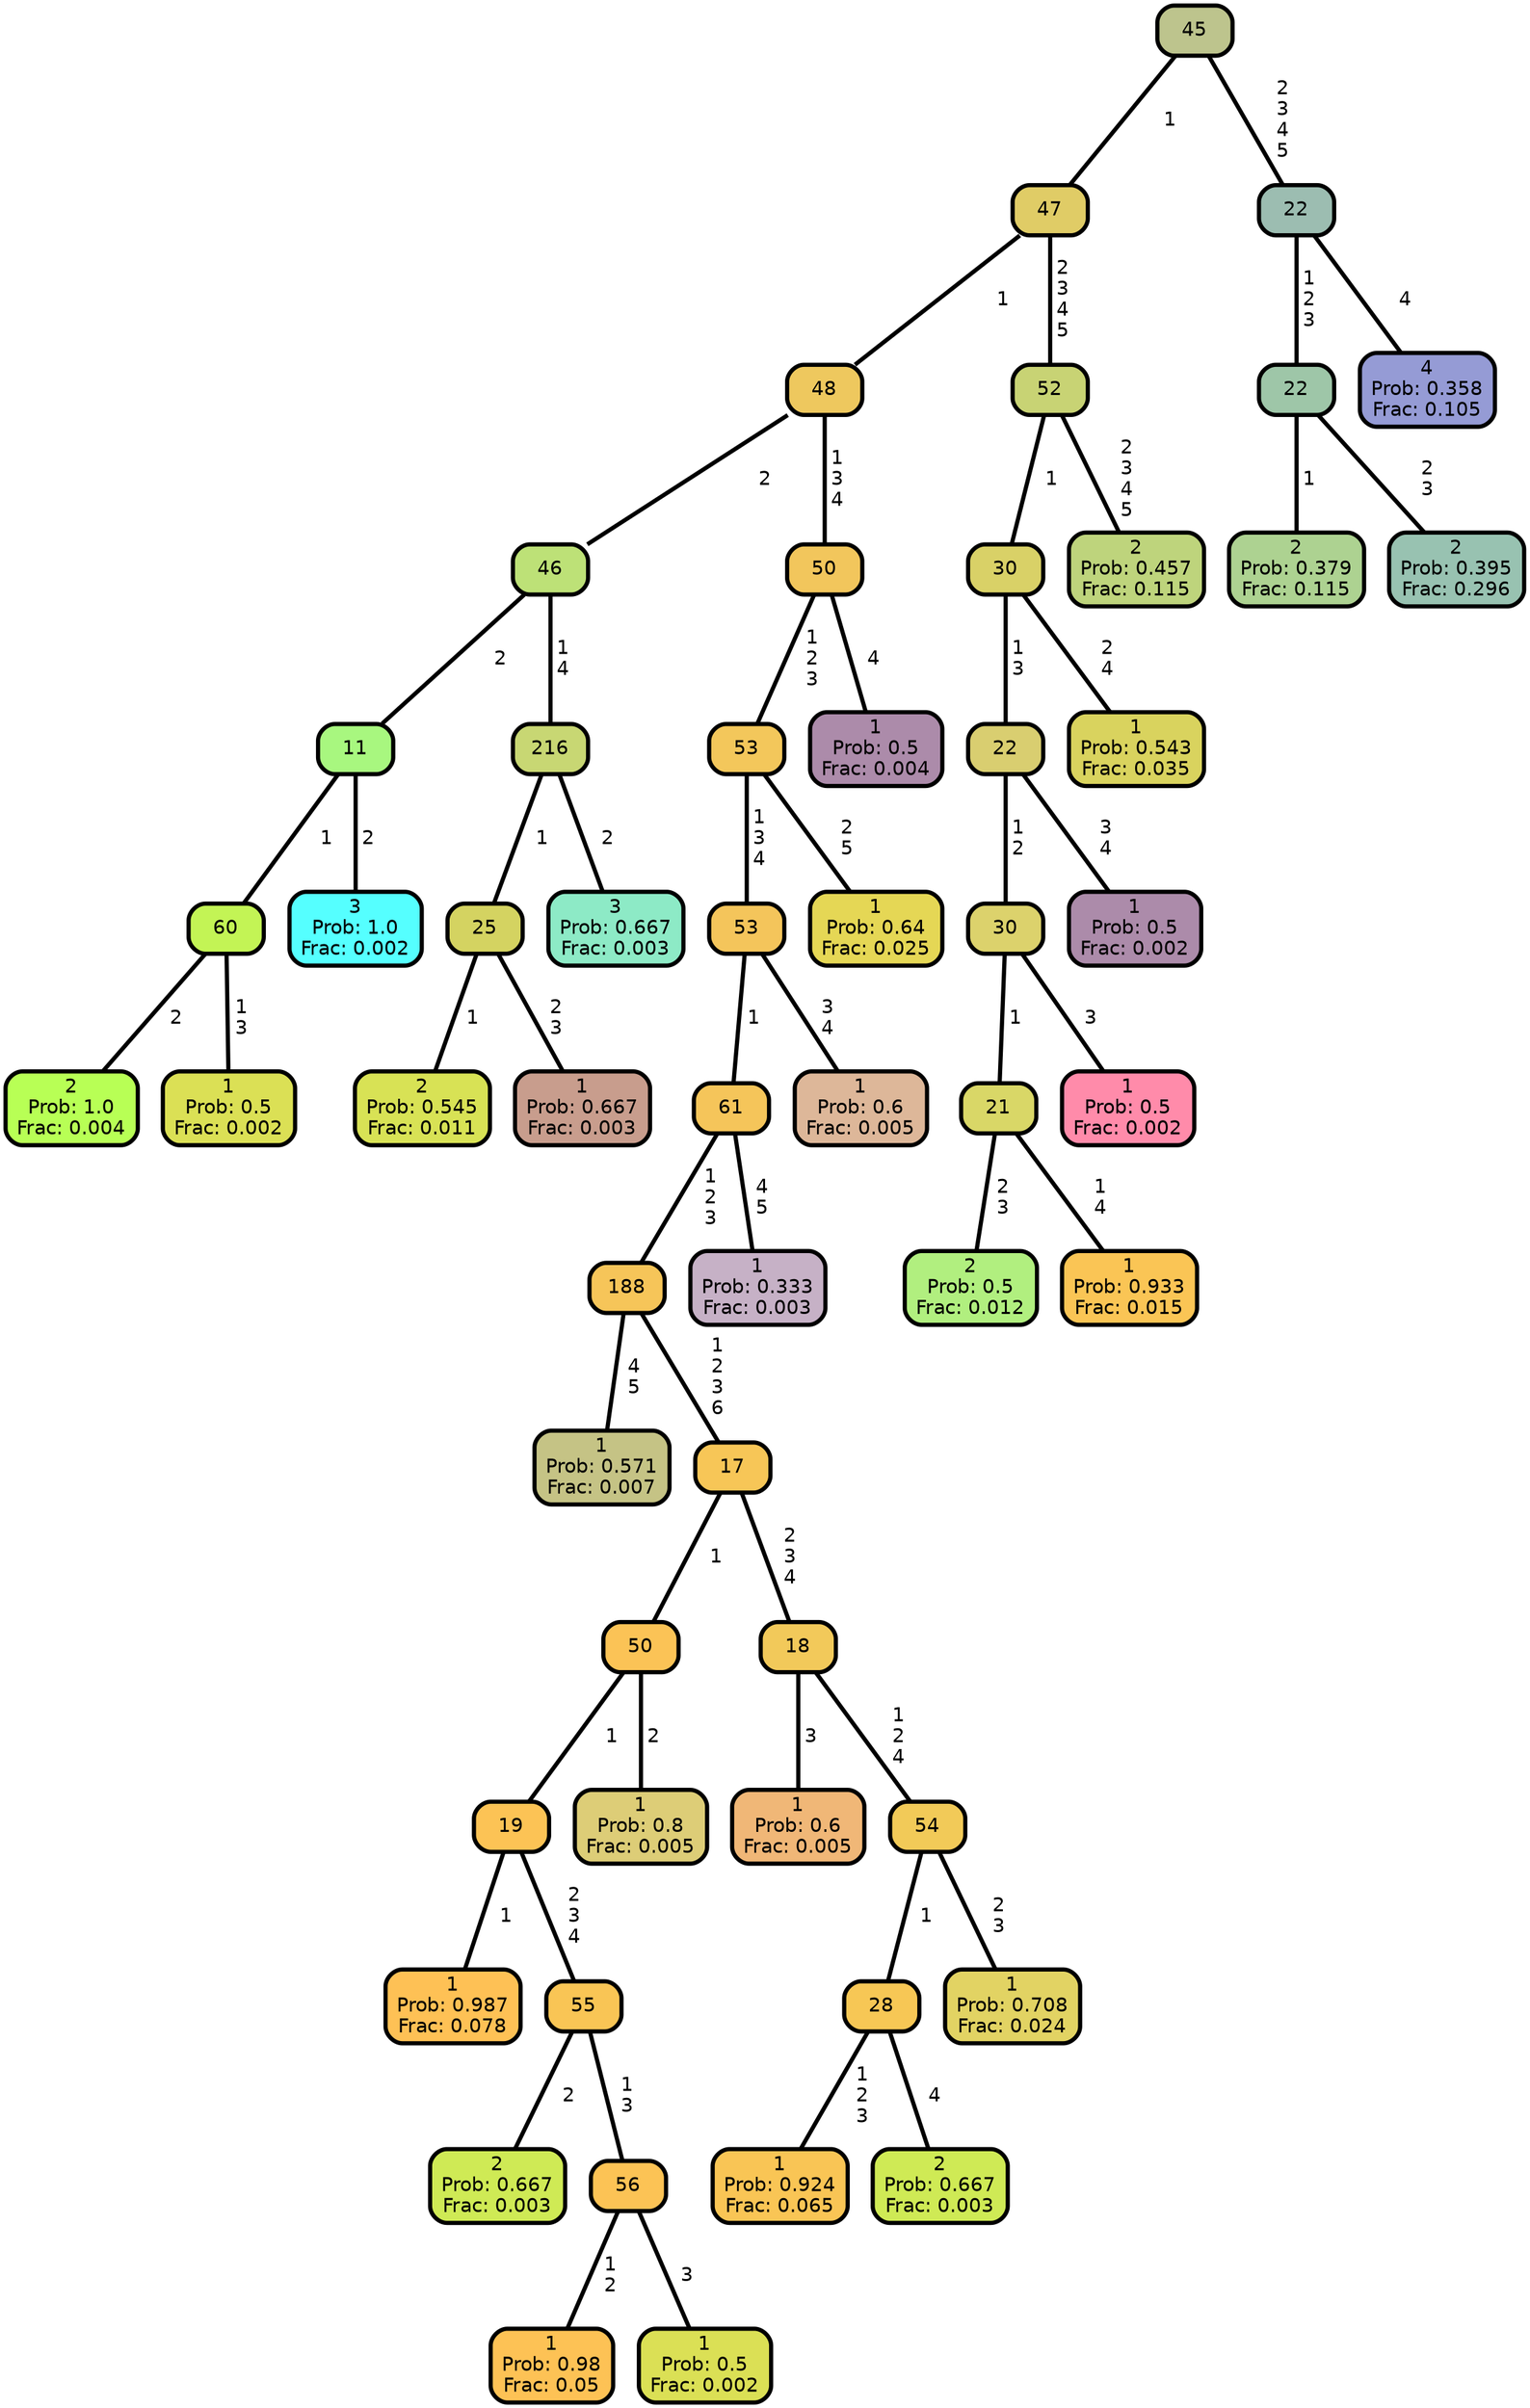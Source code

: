 graph Tree {
node [shape=box, style="filled, rounded",color="black",penwidth="3",fontcolor="black",                 fontname=helvetica] ;
graph [ranksep="0 equally", splines=straight,                 bgcolor=transparent, dpi=200] ;
edge [fontname=helvetica, color=black] ;
0 [label="2
Prob: 1.0
Frac: 0.004", fillcolor="#b8ff55"] ;
1 [label="60", fillcolor="#c3f455"] ;
2 [label="1
Prob: 0.5
Frac: 0.002", fillcolor="#dbe055"] ;
3 [label="11", fillcolor="#a8f77f"] ;
4 [label="3
Prob: 1.0
Frac: 0.002", fillcolor="#55ffff"] ;
5 [label="46", fillcolor="#bde177"] ;
6 [label="2
Prob: 0.545
Frac: 0.011", fillcolor="#d8e255"] ;
7 [label="25", fillcolor="#d4d361"] ;
8 [label="1
Prob: 0.667
Frac: 0.003", fillcolor="#c89d8d"] ;
9 [label="216", fillcolor="#c8d773"] ;
10 [label="3
Prob: 0.667
Frac: 0.003", fillcolor="#8deac6"] ;
11 [label="48", fillcolor="#eec85e"] ;
12 [label="1
Prob: 0.571
Frac: 0.007", fillcolor="#c5c385"] ;
13 [label="188", fillcolor="#f6c559"] ;
14 [label="1
Prob: 0.987
Frac: 0.078", fillcolor="#fec155"] ;
15 [label="19", fillcolor="#fcc355"] ;
16 [label="2
Prob: 0.667
Frac: 0.003", fillcolor="#cfea55"] ;
17 [label="55", fillcolor="#f9c555"] ;
18 [label="1
Prob: 0.98
Frac: 0.05", fillcolor="#fdc255"] ;
19 [label="56", fillcolor="#fcc355"] ;
20 [label="1
Prob: 0.5
Frac: 0.002", fillcolor="#dbe055"] ;
21 [label="50", fillcolor="#fbc356"] ;
22 [label="1
Prob: 0.8
Frac: 0.005", fillcolor="#ddcd77"] ;
23 [label="17", fillcolor="#f7c657"] ;
24 [label="1
Prob: 0.6
Frac: 0.005", fillcolor="#f0b777"] ;
25 [label="18", fillcolor="#f2c95a"] ;
26 [label="1
Prob: 0.924
Frac: 0.065", fillcolor="#f9c555"] ;
27 [label="28", fillcolor="#f7c755"] ;
28 [label="2
Prob: 0.667
Frac: 0.003", fillcolor="#cfea55"] ;
29 [label="54", fillcolor="#f2ca58"] ;
30 [label="1
Prob: 0.708
Frac: 0.024", fillcolor="#e2d363"] ;
31 [label="61", fillcolor="#f5c55a"] ;
32 [label="1
Prob: 0.333
Frac: 0.003", fillcolor="#c6b1c6"] ;
33 [label="53", fillcolor="#f4c55b"] ;
34 [label="1
Prob: 0.6
Frac: 0.005", fillcolor="#ddb799"] ;
35 [label="53", fillcolor="#f3c75b"] ;
36 [label="1
Prob: 0.64
Frac: 0.025", fillcolor="#e5d755"] ;
37 [label="50", fillcolor="#f2c65c"] ;
38 [label="1
Prob: 0.5
Frac: 0.004", fillcolor="#ac8baa"] ;
39 [label="47", fillcolor="#e0cc66"] ;
40 [label="2
Prob: 0.5
Frac: 0.012", fillcolor="#b1ef7f"] ;
41 [label="21", fillcolor="#d9d767"] ;
42 [label="1
Prob: 0.933
Frac: 0.015", fillcolor="#fac555"] ;
43 [label="30", fillcolor="#dcd26c"] ;
44 [label="1
Prob: 0.5
Frac: 0.002", fillcolor="#ff8baa"] ;
45 [label="22", fillcolor="#d9ce70"] ;
46 [label="1
Prob: 0.5
Frac: 0.002", fillcolor="#ac8baa"] ;
47 [label="30", fillcolor="#d9d167"] ;
48 [label="1
Prob: 0.543
Frac: 0.035", fillcolor="#d9d35e"] ;
49 [label="52", fillcolor="#c8d374"] ;
50 [label="2
Prob: 0.457
Frac: 0.115", fillcolor="#bed47c"] ;
51 [label="45", fillcolor="#bdc48d"] ;
52 [label="2
Prob: 0.379
Frac: 0.115", fillcolor="#add291"] ;
53 [label="22", fillcolor="#9ec6a8"] ;
54 [label="2
Prob: 0.395
Frac: 0.296", fillcolor="#98c2b1"] ;
55 [label="22", fillcolor="#9cbdb1"] ;
56 [label="4
Prob: 0.358
Frac: 0.105", fillcolor="#959bd5"] ;
1 -- 0 [label=" 2",penwidth=3] ;
1 -- 2 [label=" 1\n 3",penwidth=3] ;
3 -- 1 [label=" 1",penwidth=3] ;
3 -- 4 [label=" 2",penwidth=3] ;
5 -- 3 [label=" 2",penwidth=3] ;
5 -- 9 [label=" 1\n 4",penwidth=3] ;
7 -- 6 [label=" 1",penwidth=3] ;
7 -- 8 [label=" 2\n 3",penwidth=3] ;
9 -- 7 [label=" 1",penwidth=3] ;
9 -- 10 [label=" 2",penwidth=3] ;
11 -- 5 [label=" 2",penwidth=3] ;
11 -- 37 [label=" 1\n 3\n 4",penwidth=3] ;
13 -- 12 [label=" 4\n 5",penwidth=3] ;
13 -- 23 [label=" 1\n 2\n 3\n 6",penwidth=3] ;
15 -- 14 [label=" 1",penwidth=3] ;
15 -- 17 [label=" 2\n 3\n 4",penwidth=3] ;
17 -- 16 [label=" 2",penwidth=3] ;
17 -- 19 [label=" 1\n 3",penwidth=3] ;
19 -- 18 [label=" 1\n 2",penwidth=3] ;
19 -- 20 [label=" 3",penwidth=3] ;
21 -- 15 [label=" 1",penwidth=3] ;
21 -- 22 [label=" 2",penwidth=3] ;
23 -- 21 [label=" 1",penwidth=3] ;
23 -- 25 [label=" 2\n 3\n 4",penwidth=3] ;
25 -- 24 [label=" 3",penwidth=3] ;
25 -- 29 [label=" 1\n 2\n 4",penwidth=3] ;
27 -- 26 [label=" 1\n 2\n 3",penwidth=3] ;
27 -- 28 [label=" 4",penwidth=3] ;
29 -- 27 [label=" 1",penwidth=3] ;
29 -- 30 [label=" 2\n 3",penwidth=3] ;
31 -- 13 [label=" 1\n 2\n 3",penwidth=3] ;
31 -- 32 [label=" 4\n 5",penwidth=3] ;
33 -- 31 [label=" 1",penwidth=3] ;
33 -- 34 [label=" 3\n 4",penwidth=3] ;
35 -- 33 [label=" 1\n 3\n 4",penwidth=3] ;
35 -- 36 [label=" 2\n 5",penwidth=3] ;
37 -- 35 [label=" 1\n 2\n 3",penwidth=3] ;
37 -- 38 [label=" 4",penwidth=3] ;
39 -- 11 [label=" 1",penwidth=3] ;
39 -- 49 [label=" 2\n 3\n 4\n 5",penwidth=3] ;
41 -- 40 [label=" 2\n 3",penwidth=3] ;
41 -- 42 [label=" 1\n 4",penwidth=3] ;
43 -- 41 [label=" 1",penwidth=3] ;
43 -- 44 [label=" 3",penwidth=3] ;
45 -- 43 [label=" 1\n 2",penwidth=3] ;
45 -- 46 [label=" 3\n 4",penwidth=3] ;
47 -- 45 [label=" 1\n 3",penwidth=3] ;
47 -- 48 [label=" 2\n 4",penwidth=3] ;
49 -- 47 [label=" 1",penwidth=3] ;
49 -- 50 [label=" 2\n 3\n 4\n 5",penwidth=3] ;
51 -- 39 [label=" 1",penwidth=3] ;
51 -- 55 [label=" 2\n 3\n 4\n 5",penwidth=3] ;
53 -- 52 [label=" 1",penwidth=3] ;
53 -- 54 [label=" 2\n 3",penwidth=3] ;
55 -- 53 [label=" 1\n 2\n 3",penwidth=3] ;
55 -- 56 [label=" 4",penwidth=3] ;
{rank = same;}}